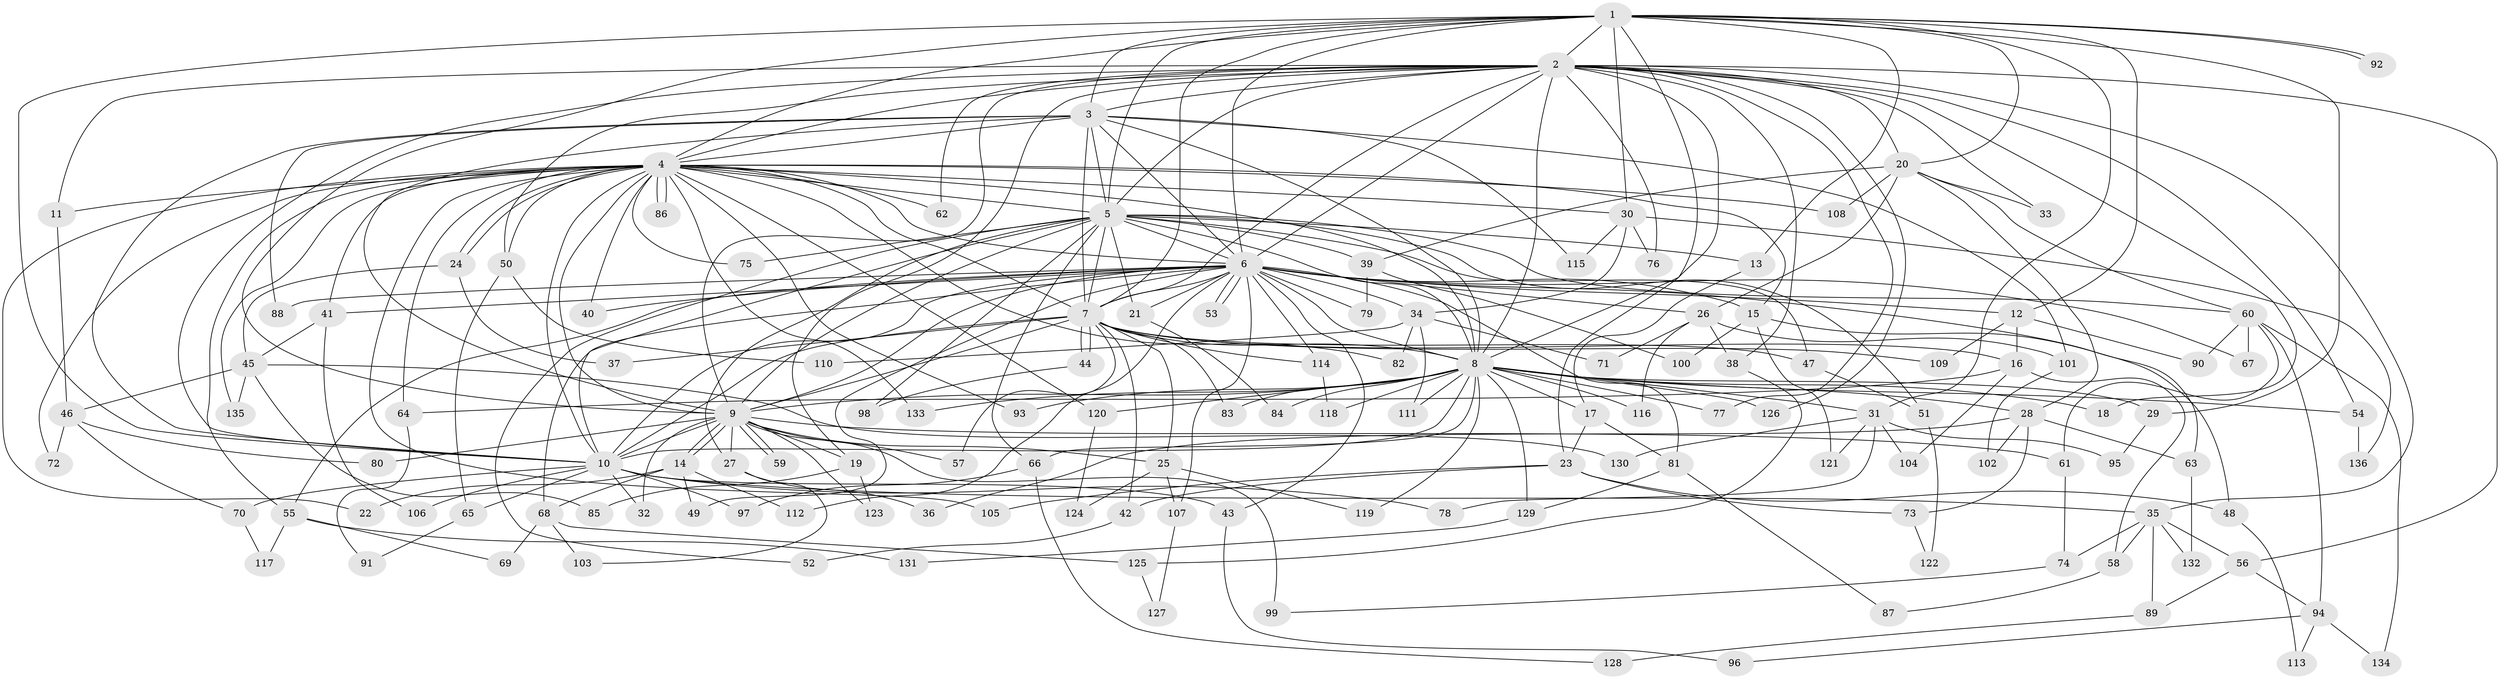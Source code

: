 // coarse degree distribution, {14: 0.00980392156862745, 22: 0.0196078431372549, 11: 0.00980392156862745, 33: 0.00980392156862745, 19: 0.0196078431372549, 31: 0.00980392156862745, 27: 0.00980392156862745, 18: 0.00980392156862745, 5: 0.058823529411764705, 6: 0.06862745098039216, 2: 0.46078431372549017, 12: 0.00980392156862745, 3: 0.18627450980392157, 4: 0.08823529411764706, 7: 0.0196078431372549, 1: 0.00980392156862745}
// Generated by graph-tools (version 1.1) at 2025/51/02/27/25 19:51:52]
// undirected, 136 vertices, 297 edges
graph export_dot {
graph [start="1"]
  node [color=gray90,style=filled];
  1;
  2;
  3;
  4;
  5;
  6;
  7;
  8;
  9;
  10;
  11;
  12;
  13;
  14;
  15;
  16;
  17;
  18;
  19;
  20;
  21;
  22;
  23;
  24;
  25;
  26;
  27;
  28;
  29;
  30;
  31;
  32;
  33;
  34;
  35;
  36;
  37;
  38;
  39;
  40;
  41;
  42;
  43;
  44;
  45;
  46;
  47;
  48;
  49;
  50;
  51;
  52;
  53;
  54;
  55;
  56;
  57;
  58;
  59;
  60;
  61;
  62;
  63;
  64;
  65;
  66;
  67;
  68;
  69;
  70;
  71;
  72;
  73;
  74;
  75;
  76;
  77;
  78;
  79;
  80;
  81;
  82;
  83;
  84;
  85;
  86;
  87;
  88;
  89;
  90;
  91;
  92;
  93;
  94;
  95;
  96;
  97;
  98;
  99;
  100;
  101;
  102;
  103;
  104;
  105;
  106;
  107;
  108;
  109;
  110;
  111;
  112;
  113;
  114;
  115;
  116;
  117;
  118;
  119;
  120;
  121;
  122;
  123;
  124;
  125;
  126;
  127;
  128;
  129;
  130;
  131;
  132;
  133;
  134;
  135;
  136;
  1 -- 2;
  1 -- 3;
  1 -- 4;
  1 -- 5;
  1 -- 6;
  1 -- 7;
  1 -- 8;
  1 -- 9;
  1 -- 10;
  1 -- 12;
  1 -- 13;
  1 -- 20;
  1 -- 29;
  1 -- 30;
  1 -- 31;
  1 -- 92;
  1 -- 92;
  2 -- 3;
  2 -- 4;
  2 -- 5;
  2 -- 6;
  2 -- 7;
  2 -- 8;
  2 -- 9;
  2 -- 10;
  2 -- 11;
  2 -- 18;
  2 -- 19;
  2 -- 20;
  2 -- 23;
  2 -- 33;
  2 -- 35;
  2 -- 38;
  2 -- 50;
  2 -- 54;
  2 -- 56;
  2 -- 62;
  2 -- 76;
  2 -- 77;
  2 -- 126;
  3 -- 4;
  3 -- 5;
  3 -- 6;
  3 -- 7;
  3 -- 8;
  3 -- 9;
  3 -- 10;
  3 -- 88;
  3 -- 101;
  3 -- 115;
  4 -- 5;
  4 -- 6;
  4 -- 7;
  4 -- 8;
  4 -- 9;
  4 -- 10;
  4 -- 11;
  4 -- 15;
  4 -- 22;
  4 -- 24;
  4 -- 24;
  4 -- 30;
  4 -- 40;
  4 -- 41;
  4 -- 50;
  4 -- 55;
  4 -- 62;
  4 -- 64;
  4 -- 72;
  4 -- 75;
  4 -- 82;
  4 -- 86;
  4 -- 86;
  4 -- 93;
  4 -- 105;
  4 -- 108;
  4 -- 120;
  4 -- 133;
  4 -- 135;
  5 -- 6;
  5 -- 7;
  5 -- 8;
  5 -- 9;
  5 -- 10;
  5 -- 13;
  5 -- 21;
  5 -- 27;
  5 -- 39;
  5 -- 47;
  5 -- 51;
  5 -- 52;
  5 -- 60;
  5 -- 66;
  5 -- 75;
  5 -- 98;
  6 -- 7;
  6 -- 8;
  6 -- 9;
  6 -- 10;
  6 -- 12;
  6 -- 15;
  6 -- 21;
  6 -- 26;
  6 -- 34;
  6 -- 40;
  6 -- 41;
  6 -- 43;
  6 -- 49;
  6 -- 53;
  6 -- 53;
  6 -- 55;
  6 -- 63;
  6 -- 67;
  6 -- 68;
  6 -- 79;
  6 -- 81;
  6 -- 88;
  6 -- 107;
  6 -- 112;
  6 -- 114;
  7 -- 8;
  7 -- 9;
  7 -- 10;
  7 -- 16;
  7 -- 25;
  7 -- 37;
  7 -- 42;
  7 -- 44;
  7 -- 44;
  7 -- 47;
  7 -- 57;
  7 -- 83;
  7 -- 109;
  7 -- 114;
  8 -- 9;
  8 -- 10;
  8 -- 17;
  8 -- 18;
  8 -- 28;
  8 -- 29;
  8 -- 31;
  8 -- 54;
  8 -- 66;
  8 -- 77;
  8 -- 83;
  8 -- 84;
  8 -- 93;
  8 -- 111;
  8 -- 116;
  8 -- 118;
  8 -- 119;
  8 -- 120;
  8 -- 126;
  8 -- 129;
  8 -- 133;
  9 -- 10;
  9 -- 14;
  9 -- 14;
  9 -- 19;
  9 -- 25;
  9 -- 27;
  9 -- 32;
  9 -- 57;
  9 -- 59;
  9 -- 59;
  9 -- 61;
  9 -- 80;
  9 -- 99;
  9 -- 123;
  10 -- 32;
  10 -- 35;
  10 -- 43;
  10 -- 65;
  10 -- 70;
  10 -- 78;
  10 -- 97;
  10 -- 106;
  11 -- 46;
  12 -- 16;
  12 -- 90;
  12 -- 109;
  13 -- 17;
  14 -- 22;
  14 -- 49;
  14 -- 68;
  14 -- 112;
  15 -- 48;
  15 -- 100;
  15 -- 121;
  16 -- 58;
  16 -- 64;
  16 -- 104;
  17 -- 23;
  17 -- 81;
  19 -- 85;
  19 -- 123;
  20 -- 26;
  20 -- 28;
  20 -- 33;
  20 -- 39;
  20 -- 60;
  20 -- 108;
  21 -- 84;
  23 -- 42;
  23 -- 48;
  23 -- 73;
  23 -- 105;
  24 -- 37;
  24 -- 45;
  25 -- 107;
  25 -- 119;
  25 -- 124;
  26 -- 38;
  26 -- 71;
  26 -- 101;
  26 -- 116;
  27 -- 36;
  27 -- 103;
  28 -- 36;
  28 -- 63;
  28 -- 73;
  28 -- 102;
  29 -- 95;
  30 -- 34;
  30 -- 76;
  30 -- 115;
  30 -- 136;
  31 -- 78;
  31 -- 95;
  31 -- 104;
  31 -- 121;
  31 -- 130;
  34 -- 71;
  34 -- 82;
  34 -- 110;
  34 -- 111;
  35 -- 56;
  35 -- 58;
  35 -- 74;
  35 -- 89;
  35 -- 132;
  38 -- 125;
  39 -- 79;
  39 -- 100;
  41 -- 45;
  41 -- 106;
  42 -- 52;
  43 -- 96;
  44 -- 98;
  45 -- 46;
  45 -- 85;
  45 -- 130;
  45 -- 135;
  46 -- 70;
  46 -- 72;
  46 -- 80;
  47 -- 51;
  48 -- 113;
  50 -- 65;
  50 -- 110;
  51 -- 122;
  54 -- 136;
  55 -- 69;
  55 -- 117;
  55 -- 131;
  56 -- 89;
  56 -- 94;
  58 -- 87;
  60 -- 61;
  60 -- 67;
  60 -- 90;
  60 -- 94;
  60 -- 134;
  61 -- 74;
  63 -- 132;
  64 -- 91;
  65 -- 91;
  66 -- 97;
  66 -- 128;
  68 -- 69;
  68 -- 103;
  68 -- 125;
  70 -- 117;
  73 -- 122;
  74 -- 99;
  81 -- 87;
  81 -- 129;
  89 -- 128;
  94 -- 96;
  94 -- 113;
  94 -- 134;
  101 -- 102;
  107 -- 127;
  114 -- 118;
  120 -- 124;
  125 -- 127;
  129 -- 131;
}
